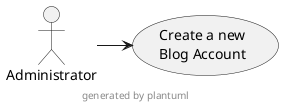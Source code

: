 @startuml
footer generated by plantuml
:Administrator: as A
(Create a new\nBlog Account) as U
A -> U
@enduml
